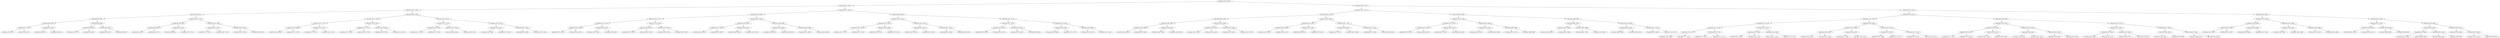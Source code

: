 digraph G{
389600178 [label="Node{data=[4282, 4282]}"]
389600178 -> 1402557359
1402557359 [label="Node{data=[3323, 3323]}"]
1402557359 -> 1071755896
1071755896 [label="Node{data=[1567, 1567]}"]
1071755896 -> 913896238
913896238 [label="Node{data=[864, 864]}"]
913896238 -> 1737229072
1737229072 [label="Node{data=[856, 856]}"]
1737229072 -> 2115055717
2115055717 [label="Node{data=[826, 826]}"]
2115055717 -> 1288781741
1288781741 [label="Node{data=[797, 797]}"]
1288781741 -> 1027687578
1027687578 [label="Node{data=[790, 790]}"]
1288781741 -> 978470049
978470049 [label="Node{data=[815, 815]}"]
2115055717 -> 1295501718
1295501718 [label="Node{data=[854, 854]}"]
1295501718 -> 140422090
140422090 [label="Node{data=[842, 842]}"]
1295501718 -> 1066159055
1066159055 [label="Node{data=[855, 855]}"]
1737229072 -> 391346131
391346131 [label="Node{data=[860, 860]}"]
391346131 -> 1683711958
1683711958 [label="Node{data=[858, 858]}"]
1683711958 -> 421953644
421953644 [label="Node{data=[857, 857]}"]
1683711958 -> 1151955636
1151955636 [label="Node{data=[859, 859]}"]
391346131 -> 1212704797
1212704797 [label="Node{data=[862, 862]}"]
1212704797 -> 1997718293
1997718293 [label="Node{data=[861, 861]}"]
1212704797 -> 1520048251
1520048251 [label="Node{data=[863, 863]}"]
913896238 -> 1428815182
1428815182 [label="Node{data=[1452, 1452]}"]
1428815182 -> 1588227958
1588227958 [label="Node{data=[868, 868]}"]
1588227958 -> 1069614557
1069614557 [label="Node{data=[866, 866]}"]
1069614557 -> 890411934
890411934 [label="Node{data=[865, 865]}"]
1069614557 -> 793494527
793494527 [label="Node{data=[867, 867]}"]
1588227958 -> 580372671
580372671 [label="Node{data=[870, 870]}"]
580372671 -> 357551837
357551837 [label="Node{data=[869, 869]}"]
580372671 -> 882928001
882928001 [label="Node{data=[1275, 1275]}"]
1428815182 -> 1166344401
1166344401 [label="Node{data=[1563, 1563]}"]
1166344401 -> 1506536174
1506536174 [label="Node{data=[1532, 1532]}"]
1506536174 -> 848948780
848948780 [label="Node{data=[1517, 1517]}"]
1506536174 -> 88241567
88241567 [label="Node{data=[1557, 1557]}"]
1166344401 -> 1756130926
1756130926 [label="Node{data=[1565, 1565]}"]
1756130926 -> 1857451279
1857451279 [label="Node{data=[1564, 1564]}"]
1756130926 -> 321068667
321068667 [label="Node{data=[1566, 1566]}"]
1071755896 -> 89882381
89882381 [label="Node{data=[2106, 2106]}"]
89882381 -> 235908822
235908822 [label="Node{data=[1575, 1575]}"]
235908822 -> 1405926421
1405926421 [label="Node{data=[1571, 1571]}"]
1405926421 -> 1477947601
1477947601 [label="Node{data=[1569, 1569]}"]
1477947601 -> 116006857
116006857 [label="Node{data=[1568, 1568]}"]
1477947601 -> 1977641180
1977641180 [label="Node{data=[1570, 1570]}"]
1405926421 -> 1132088929
1132088929 [label="Node{data=[1573, 1573]}"]
1132088929 -> 646901735
646901735 [label="Node{data=[1572, 1572]}"]
1132088929 -> 1884072104
1884072104 [label="Node{data=[1574, 1574]}"]
235908822 -> 102537461
102537461 [label="Node{data=[2024, 2024]}"]
102537461 -> 394581777
394581777 [label="Node{data=[1577, 1577]}"]
394581777 -> 1176822737
1176822737 [label="Node{data=[1576, 1576]}"]
394581777 -> 1404574293
1404574293 [label="Node{data=[1578, 1578]}"]
102537461 -> 830602215
830602215 [label="Node{data=[2053, 2053]}"]
830602215 -> 822937
822937 [label="Node{data=[2048, 2048]}"]
830602215 -> 1641537314
1641537314 [label="Node{data=[2101, 2101]}"]
89882381 -> 1915624447
1915624447 [label="Node{data=[2813, 2813]}"]
1915624447 -> 1288603806
1288603806 [label="Node{data=[2474, 2474]}"]
1288603806 -> 684896216
684896216 [label="Node{data=[2359, 2359]}"]
684896216 -> 2007194415
2007194415 [label="Node{data=[2131, 2131]}"]
684896216 -> 1968199623
1968199623 [label="Node{data=[2472, 2472]}"]
1288603806 -> 1298316171
1298316171 [label="Node{data=[2731, 2731]}"]
1298316171 -> 1895002512
1895002512 [label="Node{data=[2646, 2646]}"]
1298316171 -> 493102722
493102722 [label="Node{data=[2803, 2803]}"]
1915624447 -> 1795011718
1795011718 [label="Node{data=[3235, 3235]}"]
1795011718 -> 840692913
840692913 [label="Node{data=[3233, 3233]}"]
840692913 -> 1502571667
1502571667 [label="Node{data=[3036, 3036]}"]
840692913 -> 1700987158
1700987158 [label="Node{data=[3234, 3234]}"]
1795011718 -> 1648214200
1648214200 [label="Node{data=[3267, 3267]}"]
1648214200 -> 267263538
267263538 [label="Node{data=[3236, 3236]}"]
1648214200 -> 757534888
757534888 [label="Node{data=[3322, 3322]}"]
1402557359 -> 1353834411
1353834411 [label="Node{data=[3970, 3970]}"]
1353834411 -> 1552280837
1552280837 [label="Node{data=[3339, 3339]}"]
1552280837 -> 593852201
593852201 [label="Node{data=[3331, 3331]}"]
593852201 -> 911380925
911380925 [label="Node{data=[3327, 3327]}"]
911380925 -> 1757437019
1757437019 [label="Node{data=[3325, 3325]}"]
1757437019 -> 459172227
459172227 [label="Node{data=[3324, 3324]}"]
1757437019 -> 319461886
319461886 [label="Node{data=[3326, 3326]}"]
911380925 -> 829898075
829898075 [label="Node{data=[3329, 3329]}"]
829898075 -> 1539280298
1539280298 [label="Node{data=[3328, 3328]}"]
829898075 -> 868607279
868607279 [label="Node{data=[3330, 3330]}"]
593852201 -> 1950830528
1950830528 [label="Node{data=[3335, 3335]}"]
1950830528 -> 2094152182
2094152182 [label="Node{data=[3333, 3333]}"]
2094152182 -> 1537685787
1537685787 [label="Node{data=[3332, 3332]}"]
2094152182 -> 1196905437
1196905437 [label="Node{data=[3334, 3334]}"]
1950830528 -> 153107896
153107896 [label="Node{data=[3337, 3337]}"]
153107896 -> 1691400419
1691400419 [label="Node{data=[3336, 3336]}"]
153107896 -> 106773123
106773123 [label="Node{data=[3338, 3338]}"]
1552280837 -> 2078890030
2078890030 [label="Node{data=[3962, 3962]}"]
2078890030 -> 1940682518
1940682518 [label="Node{data=[3404, 3404]}"]
1940682518 -> 307940896
307940896 [label="Node{data=[3347, 3347]}"]
307940896 -> 2109503434
2109503434 [label="Node{data=[3340, 3340]}"]
307940896 -> 1277519995
1277519995 [label="Node{data=[3388, 3388]}"]
1940682518 -> 1545712174
1545712174 [label="Node{data=[3807, 3807]}"]
1545712174 -> 407788612
407788612 [label="Node{data=[3590, 3590]}"]
1545712174 -> 106068640
106068640 [label="Node{data=[3961, 3961]}"]
2078890030 -> 1632873633
1632873633 [label="Node{data=[3966, 3966]}"]
1632873633 -> 817025639
817025639 [label="Node{data=[3964, 3964]}"]
817025639 -> 1517552713
1517552713 [label="Node{data=[3963, 3963]}"]
817025639 -> 1332146909
1332146909 [label="Node{data=[3965, 3965]}"]
1632873633 -> 866941236
866941236 [label="Node{data=[3968, 3968]}"]
866941236 -> 355185868
355185868 [label="Node{data=[3967, 3967]}"]
866941236 -> 1871166572
1871166572 [label="Node{data=[3969, 3969]}"]
1353834411 -> 395271003
395271003 [label="Node{data=[4019, 4019]}"]
395271003 -> 1203434823
1203434823 [label="Node{data=[4011, 4011]}"]
1203434823 -> 268416168
268416168 [label="Node{data=[3974, 3974]}"]
268416168 -> 1573457383
1573457383 [label="Node{data=[3972, 3972]}"]
1573457383 -> 812765318
812765318 [label="Node{data=[3971, 3971]}"]
1573457383 -> 544283394
544283394 [label="Node{data=[3973, 3973]}"]
268416168 -> 1389994320
1389994320 [label="Node{data=[4009, 4009]}"]
1389994320 -> 1198143705
1198143705 [label="Node{data=[3975, 3975]}"]
1389994320 -> 2040603986
2040603986 [label="Node{data=[4010, 4010]}"]
1203434823 -> 1361086575
1361086575 [label="Node{data=[4015, 4015]}"]
1361086575 -> 1315729466
1315729466 [label="Node{data=[4013, 4013]}"]
1315729466 -> 1490433502
1490433502 [label="Node{data=[4012, 4012]}"]
1315729466 -> 674041891
674041891 [label="Node{data=[4014, 4014]}"]
1361086575 -> 2098960057
2098960057 [label="Node{data=[4017, 4017]}"]
2098960057 -> 1348191360
1348191360 [label="Node{data=[4016, 4016]}"]
2098960057 -> 961180560
961180560 [label="Node{data=[4018, 4018]}"]
395271003 -> 2032586898
2032586898 [label="Node{data=[4027, 4027]}"]
2032586898 -> 1487486801
1487486801 [label="Node{data=[4023, 4023]}"]
1487486801 -> 1448648448
1448648448 [label="Node{data=[4021, 4021]}"]
1448648448 -> 1021620392
1021620392 [label="Node{data=[4020, 4020]}"]
1448648448 -> 1938380262
1938380262 [label="Node{data=[4022, 4022]}"]
1487486801 -> 1649127281
1649127281 [label="Node{data=[4025, 4025]}"]
1649127281 -> 1887018151
1887018151 [label="Node{data=[4024, 4024]}"]
1649127281 -> 1761678320
1761678320 [label="Node{data=[4026, 4026]}"]
2032586898 -> 1352551763
1352551763 [label="Node{data=[4278, 4278]}"]
1352551763 -> 1871794198
1871794198 [label="Node{data=[4063, 4063]}"]
1871794198 -> 1395746279
1395746279 [label="Node{data=[4028, 4028]}"]
1871794198 -> 843997922
843997922 [label="Node{data=[4277, 4277]}"]
1352551763 -> 270030125
270030125 [label="Node{data=[4280, 4280]}"]
270030125 -> 1978443480
1978443480 [label="Node{data=[4279, 4279]}"]
270030125 -> 757791711
757791711 [label="Node{data=[4281, 4281]}"]
389600178 -> 1823659498
1823659498 [label="Node{data=[5150, 5150]}"]
1823659498 -> 1053901932
1053901932 [label="Node{data=[4517, 4517]}"]
1053901932 -> 781975304
781975304 [label="Node{data=[4298, 4298]}"]
781975304 -> 1410669831
1410669831 [label="Node{data=[4290, 4290]}"]
1410669831 -> 779263978
779263978 [label="Node{data=[4286, 4286]}"]
779263978 -> 439639148
439639148 [label="Node{data=[4284, 4284]}"]
439639148 -> 1797686173
1797686173 [label="Node{data=[4283, 4283]}"]
439639148 -> 396842715
396842715 [label="Node{data=[4285, 4285]}"]
779263978 -> 756028938
756028938 [label="Node{data=[4288, 4288]}"]
756028938 -> 360708344
360708344 [label="Node{data=[4287, 4287]}"]
756028938 -> 1243265953
1243265953 [label="Node{data=[4289, 4289]}"]
1410669831 -> 1730559415
1730559415 [label="Node{data=[4294, 4294]}"]
1730559415 -> 1244383007
1244383007 [label="Node{data=[4292, 4292]}"]
1244383007 -> 553209498
553209498 [label="Node{data=[4291, 4291]}"]
1244383007 -> 1059143319
1059143319 [label="Node{data=[4293, 4293]}"]
1730559415 -> 1765570369
1765570369 [label="Node{data=[4296, 4296]}"]
1765570369 -> 2101036614
2101036614 [label="Node{data=[4295, 4295]}"]
1765570369 -> 391924453
391924453 [label="Node{data=[4297, 4297]}"]
781975304 -> 566172447
566172447 [label="Node{data=[4306, 4306]}"]
566172447 -> 724821526
724821526 [label="Node{data=[4302, 4302]}"]
724821526 -> 203267136
203267136 [label="Node{data=[4300, 4300]}"]
203267136 -> 2044982340
2044982340 [label="Node{data=[4299, 4299]}"]
203267136 -> 542994308
542994308 [label="Node{data=[4301, 4301]}"]
724821526 -> 350895823
350895823 [label="Node{data=[4304, 4304]}"]
350895823 -> 1962233742
1962233742 [label="Node{data=[4303, 4303]}"]
350895823 -> 307418240
307418240 [label="Node{data=[4305, 4305]}"]
566172447 -> 1505273857
1505273857 [label="Node{data=[4311, 4311]}"]
1505273857 -> 476182975
476182975 [label="Node{data=[4308, 4308]}"]
476182975 -> 1110858882
1110858882 [label="Node{data=[4307, 4307]}"]
476182975 -> 1187280528
1187280528 [label="Node{data=[4309, 4309]}"]
1505273857 -> 1520445161
1520445161 [label="Node{data=[4515, 4515]}"]
1520445161 -> 1235193859
1235193859 [label="Node{data=[4514, 4514]}"]
1520445161 -> 968689662
968689662 [label="Node{data=[4516, 4516]}"]
1053901932 -> 1554552495
1554552495 [label="Node{data=[4990, 4990]}"]
1554552495 -> 132412605
132412605 [label="Node{data=[4525, 4525]}"]
132412605 -> 844030922
844030922 [label="Node{data=[4521, 4521]}"]
844030922 -> 1671266442
1671266442 [label="Node{data=[4519, 4519]}"]
1671266442 -> 2065199032
2065199032 [label="Node{data=[4518, 4518]}"]
1671266442 -> 1602076154
1602076154 [label="Node{data=[4520, 4520]}"]
844030922 -> 451433836
451433836 [label="Node{data=[4523, 4523]}"]
451433836 -> 360583019
360583019 [label="Node{data=[4522, 4522]}"]
451433836 -> 765712339
765712339 [label="Node{data=[4524, 4524]}"]
132412605 -> 528690672
528690672 [label="Node{data=[4950, 4950]}"]
528690672 -> 1192773721
1192773721 [label="Node{data=[4562, 4562]}"]
1192773721 -> 578294406
578294406 [label="Node{data=[4526, 4526]}"]
1192773721 -> 290866261
290866261 [label="Node{data=[4606, 4606]}"]
528690672 -> 389809954
389809954 [label="Node{data=[4988, 4988]}"]
389809954 -> 316919580
316919580 [label="Node{data=[4971, 4971]}"]
389809954 -> 1894581220
1894581220 [label="Node{data=[4989, 4989]}"]
1554552495 -> 1396344128
1396344128 [label="Node{data=[4998, 4998]}"]
1396344128 -> 608738578
608738578 [label="Node{data=[4994, 4994]}"]
608738578 -> 685714856
685714856 [label="Node{data=[4992, 4992]}"]
685714856 -> 817232244
817232244 [label="Node{data=[4991, 4991]}"]
685714856 -> 925006503
925006503 [label="Node{data=[4993, 4993]}"]
608738578 -> 1474482524
1474482524 [label="Node{data=[4996, 4996]}"]
1474482524 -> 109118565
109118565 [label="Node{data=[4995, 4995]}"]
1474482524 -> 434123672
434123672 [label="Node{data=[4997, 4997]}"]
1396344128 -> 1026790721
1026790721 [label="Node{data=[5030, 5030]}"]
1026790721 -> 2082134922
2082134922 [label="Node{data=[5000, 5000]}"]
2082134922 -> 1916160576
1916160576 [label="Node{data=[4999, 4999]}"]
2082134922 -> 1792199533
1792199533 [label="Node{data=[5001, 5001]}"]
1026790721 -> 1265292011
1265292011 [label="Node{data=[5133, 5133]}"]
1265292011 -> 1636206215
1636206215 [label="Node{data=[5040, 5040]}"]
1265292011 -> 555922621
555922621 [label="Node{data=[5141, 5141]}"]
1823659498 -> 1574410839
1574410839 [label="Node{data=[5451, 5451]}"]
1574410839 -> 1085793932
1085793932 [label="Node{data=[5276, 5276]}"]
1085793932 -> 366015139
366015139 [label="Node{data=[5256, 5256]}"]
366015139 -> 560147448
560147448 [label="Node{data=[5178, 5178]}"]
560147448 -> 1082591393
1082591393 [label="Node{data=[5174, 5174]}"]
1082591393 -> 1065031099
1065031099 [label="Node{data=[5172, 5172]}"]
1065031099 -> 766291229
766291229 [label="Node{data=[5156, 5156]}"]
1065031099 -> 363364283
363364283 [label="Node{data=[5173, 5173]}"]
1082591393 -> 1838333871
1838333871 [label="Node{data=[5176, 5176]}"]
1838333871 -> 170113387
170113387 [label="Node{data=[5175, 5175]}"]
1838333871 -> 1118775671
1118775671 [label="Node{data=[5177, 5177]}"]
560147448 -> 346866494
346866494 [label="Node{data=[5204, 5204]}"]
346866494 -> 1824225731
1824225731 [label="Node{data=[5180, 5180]}"]
1824225731 -> 2076470750
2076470750 [label="Node{data=[5179, 5179]}"]
1824225731 -> 1083905856
1083905856 [label="Node{data=[5182, 5182]}"]
346866494 -> 853313886
853313886 [label="Node{data=[5230, 5230]}"]
853313886 -> 94280615
94280615 [label="Node{data=[5227, 5227]}"]
853313886 -> 1567403095
1567403095 [label="Node{data=[5255, 5255]}"]
366015139 -> 1163235757
1163235757 [label="Node{data=[5268, 5268]}"]
1163235757 -> 320173600
320173600 [label="Node{data=[5264, 5264]}"]
320173600 -> 1655145542
1655145542 [label="Node{data=[5262, 5262]}"]
1655145542 -> 1519489617
1519489617 [label="Node{data=[5257, 5257]}"]
1655145542 -> 866170967
866170967 [label="Node{data=[5263, 5263]}"]
320173600 -> 188513397
188513397 [label="Node{data=[5266, 5266]}"]
188513397 -> 1441225952
1441225952 [label="Node{data=[5265, 5265]}"]
188513397 -> 53632791
53632791 [label="Node{data=[5267, 5267]}"]
1163235757 -> 904281382
904281382 [label="Node{data=[5272, 5272]}"]
904281382 -> 1565597755
1565597755 [label="Node{data=[5270, 5270]}"]
1565597755 -> 851339053
851339053 [label="Node{data=[5269, 5269]}"]
1565597755 -> 602229898
602229898 [label="Node{data=[5271, 5271]}"]
904281382 -> 661543645
661543645 [label="Node{data=[5274, 5274]}"]
661543645 -> 1936389875
1936389875 [label="Node{data=[5273, 5273]}"]
661543645 -> 841773244
841773244 [label="Node{data=[5275, 5275]}"]
1085793932 -> 992279407
992279407 [label="Node{data=[5349, 5349]}"]
992279407 -> 1858729572
1858729572 [label="Node{data=[5284, 5284]}"]
1858729572 -> 1244678176
1244678176 [label="Node{data=[5280, 5280]}"]
1244678176 -> 457734218
457734218 [label="Node{data=[5278, 5278]}"]
457734218 -> 128653263
128653263 [label="Node{data=[5277, 5277]}"]
457734218 -> 653306760
653306760 [label="Node{data=[5279, 5279]}"]
1244678176 -> 1850312254
1850312254 [label="Node{data=[5282, 5282]}"]
1850312254 -> 907749781
907749781 [label="Node{data=[5281, 5281]}"]
1850312254 -> 1775322614
1775322614 [label="Node{data=[5283, 5283]}"]
1858729572 -> 1247678383
1247678383 [label="Node{data=[5345, 5345]}"]
1247678383 -> 1745094828
1745094828 [label="Node{data=[5286, 5286]}"]
1745094828 -> 121426872
121426872 [label="Node{data=[5285, 5285]}"]
1745094828 -> 1679939676
1679939676 [label="Node{data=[5287, 5287]}"]
1247678383 -> 1589153792
1589153792 [label="Node{data=[5347, 5347]}"]
1589153792 -> 380744211
380744211 [label="Node{data=[5346, 5346]}"]
1589153792 -> 2012283502
2012283502 [label="Node{data=[5348, 5348]}"]
992279407 -> 502843380
502843380 [label="Node{data=[5357, 5357]}"]
502843380 -> 123366619
123366619 [label="Node{data=[5353, 5353]}"]
123366619 -> 484472585
484472585 [label="Node{data=[5351, 5351]}"]
484472585 -> 1669194889
1669194889 [label="Node{data=[5350, 5350]}"]
484472585 -> 945899637
945899637 [label="Node{data=[5352, 5352]}"]
123366619 -> 1812584214
1812584214 [label="Node{data=[5355, 5355]}"]
1812584214 -> 1934536097
1934536097 [label="Node{data=[5354, 5354]}"]
1812584214 -> 2140882669
2140882669 [label="Node{data=[5356, 5356]}"]
502843380 -> 1292602251
1292602251 [label="Node{data=[5361, 5361]}"]
1292602251 -> 1863861339
1863861339 [label="Node{data=[5359, 5359]}"]
1863861339 -> 1774047164
1774047164 [label="Node{data=[5358, 5358]}"]
1863861339 -> 1286885448
1286885448 [label="Node{data=[5360, 5360]}"]
1292602251 -> 1567808902
1567808902 [label="Node{data=[5363, 5363]}"]
1567808902 -> 1894080751
1894080751 [label="Node{data=[5362, 5362]}"]
1567808902 -> 1998750048
1998750048 [label="Node{data=[5364, 5364]}"]
1574410839 -> 435857884
435857884 [label="Node{data=[5500, 5500]}"]
435857884 -> 1378863496
1378863496 [label="Node{data=[5492, 5492]}"]
1378863496 -> 160835898
160835898 [label="Node{data=[5488, 5488]}"]
160835898 -> 1792839913
1792839913 [label="Node{data=[5453, 5453]}"]
1792839913 -> 639922215
639922215 [label="Node{data=[5452, 5452]}"]
1792839913 -> 183209698
183209698 [label="Node{data=[5487, 5487]}"]
160835898 -> 839690620
839690620 [label="Node{data=[5490, 5490]}"]
839690620 -> 1012476940
1012476940 [label="Node{data=[5489, 5489]}"]
839690620 -> 964282088
964282088 [label="Node{data=[5491, 5491]}"]
1378863496 -> 1874056123
1874056123 [label="Node{data=[5496, 5496]}"]
1874056123 -> 950255736
950255736 [label="Node{data=[5494, 5494]}"]
950255736 -> 1299161644
1299161644 [label="Node{data=[5493, 5493]}"]
950255736 -> 978740207
978740207 [label="Node{data=[5495, 5495]}"]
1874056123 -> 1258897685
1258897685 [label="Node{data=[5498, 5498]}"]
1258897685 -> 1829758988
1829758988 [label="Node{data=[5497, 5497]}"]
1258897685 -> 1564559683
1564559683 [label="Node{data=[5499, 5499]}"]
435857884 -> 1417740319
1417740319 [label="Node{data=[8401, 8401]}"]
1417740319 -> 1434575475
1434575475 [label="Node{data=[8132, 8132]}"]
1434575475 -> 1197223751
1197223751 [label="Node{data=[5502, 5502]}"]
1197223751 -> 276852158
276852158 [label="Node{data=[5501, 5501]}"]
1197223751 -> 1281168969
1281168969 [label="Node{data=[6218, 6218]}"]
1434575475 -> 378927051
378927051 [label="Node{data=[8399, 8399]}"]
378927051 -> 815121481
815121481 [label="Node{data=[8398, 8398]}"]
378927051 -> 594260600
594260600 [label="Node{data=[8400, 8400]}"]
1417740319 -> 119539458
119539458 [label="Node{data=[8409, 8409]}"]
119539458 -> 1051890562
1051890562 [label="Node{data=[8405, 8405]}"]
1051890562 -> 547073937
547073937 [label="Node{data=[8403, 8403]}"]
547073937 -> 1578971528
1578971528 [label="Node{data=[8402, 8402]}"]
547073937 -> 1501701470
1501701470 [label="Node{data=[8404, 8404]}"]
1051890562 -> 1929806703
1929806703 [label="Node{data=[8407, 8407]}"]
1929806703 -> 245128633
245128633 [label="Node{data=[8406, 8406]}"]
1929806703 -> 960146579
960146579 [label="Node{data=[8408, 8408]}"]
119539458 -> 1910163007
1910163007 [label="Node{data=[8411, 8411]}"]
1910163007 -> 905985680
905985680 [label="Node{data=[8410, 8410]}"]
1910163007 -> 1511906428
1511906428 [label="Node{data=[8413, 8413]}"]
1511906428 -> 909098392
909098392 [label="Node{data=[8412, 8412]}"]
1511906428 -> 300117596
300117596 [label="Node{data=[9031, 9031]}"]
}